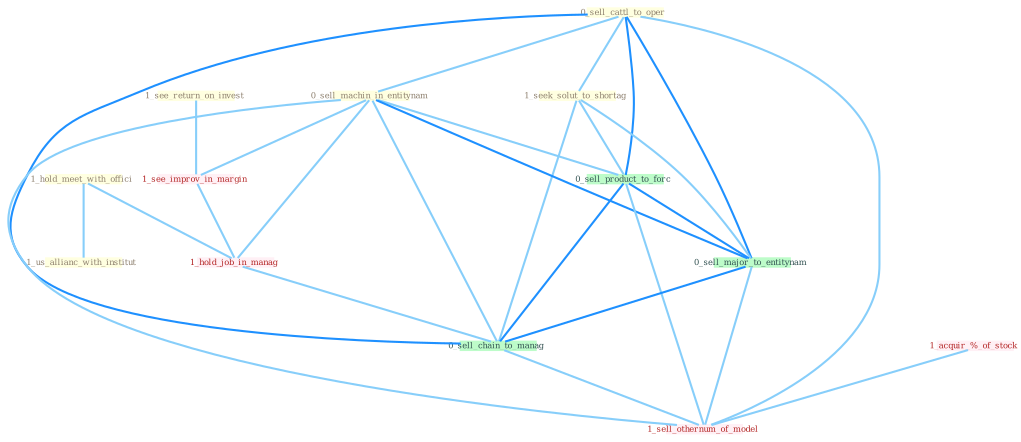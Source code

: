 Graph G{ 
    node
    [shape=polygon,style=filled,width=.5,height=.06,color="#BDFCC9",fixedsize=true,fontsize=4,
    fontcolor="#2f4f4f"];
    {node
    [color="#ffffe0", fontcolor="#8b7d6b"] "1_hold_meet_with_offici " "1_us_allianc_with_institut " "1_see_return_on_invest " "0_sell_cattl_to_oper " "1_seek_solut_to_shortag " "0_sell_machin_in_entitynam "}
{node [color="#fff0f5", fontcolor="#b22222"] "1_see_improv_in_margin " "1_acquir_%_of_stock " "1_hold_job_in_manag " "1_sell_othernum_of_model "}
edge [color="#B0E2FF"];

	"1_hold_meet_with_offici " -- "1_us_allianc_with_institut " [w="1", color="#87cefa" ];
	"1_hold_meet_with_offici " -- "1_hold_job_in_manag " [w="1", color="#87cefa" ];
	"1_see_return_on_invest " -- "1_see_improv_in_margin " [w="1", color="#87cefa" ];
	"0_sell_cattl_to_oper " -- "1_seek_solut_to_shortag " [w="1", color="#87cefa" ];
	"0_sell_cattl_to_oper " -- "0_sell_machin_in_entitynam " [w="1", color="#87cefa" ];
	"0_sell_cattl_to_oper " -- "0_sell_product_to_forc " [w="2", color="#1e90ff" , len=0.8];
	"0_sell_cattl_to_oper " -- "0_sell_major_to_entitynam " [w="2", color="#1e90ff" , len=0.8];
	"0_sell_cattl_to_oper " -- "0_sell_chain_to_manag " [w="2", color="#1e90ff" , len=0.8];
	"0_sell_cattl_to_oper " -- "1_sell_othernum_of_model " [w="1", color="#87cefa" ];
	"1_seek_solut_to_shortag " -- "0_sell_product_to_forc " [w="1", color="#87cefa" ];
	"1_seek_solut_to_shortag " -- "0_sell_major_to_entitynam " [w="1", color="#87cefa" ];
	"1_seek_solut_to_shortag " -- "0_sell_chain_to_manag " [w="1", color="#87cefa" ];
	"0_sell_machin_in_entitynam " -- "1_see_improv_in_margin " [w="1", color="#87cefa" ];
	"0_sell_machin_in_entitynam " -- "1_hold_job_in_manag " [w="1", color="#87cefa" ];
	"0_sell_machin_in_entitynam " -- "0_sell_product_to_forc " [w="1", color="#87cefa" ];
	"0_sell_machin_in_entitynam " -- "0_sell_major_to_entitynam " [w="2", color="#1e90ff" , len=0.8];
	"0_sell_machin_in_entitynam " -- "0_sell_chain_to_manag " [w="1", color="#87cefa" ];
	"0_sell_machin_in_entitynam " -- "1_sell_othernum_of_model " [w="1", color="#87cefa" ];
	"1_see_improv_in_margin " -- "1_hold_job_in_manag " [w="1", color="#87cefa" ];
	"1_acquir_%_of_stock " -- "1_sell_othernum_of_model " [w="1", color="#87cefa" ];
	"1_hold_job_in_manag " -- "0_sell_chain_to_manag " [w="1", color="#87cefa" ];
	"0_sell_product_to_forc " -- "0_sell_major_to_entitynam " [w="2", color="#1e90ff" , len=0.8];
	"0_sell_product_to_forc " -- "0_sell_chain_to_manag " [w="2", color="#1e90ff" , len=0.8];
	"0_sell_product_to_forc " -- "1_sell_othernum_of_model " [w="1", color="#87cefa" ];
	"0_sell_major_to_entitynam " -- "0_sell_chain_to_manag " [w="2", color="#1e90ff" , len=0.8];
	"0_sell_major_to_entitynam " -- "1_sell_othernum_of_model " [w="1", color="#87cefa" ];
	"0_sell_chain_to_manag " -- "1_sell_othernum_of_model " [w="1", color="#87cefa" ];
}